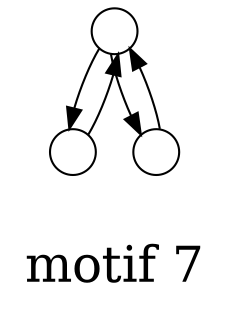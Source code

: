/*****
motif 7
*****/

digraph G {
  graph [splines=false overlap=false]
  node  [shape=ellipse, width=0.3, height=0.3, label=""]
  0 ;
  1 ;
  2 ;
  0 -> 1;
  0 -> 2;
  1 -> 0;
  2 -> 0;
  label = "\nmotif 7\n";  fontsize=24;
}
